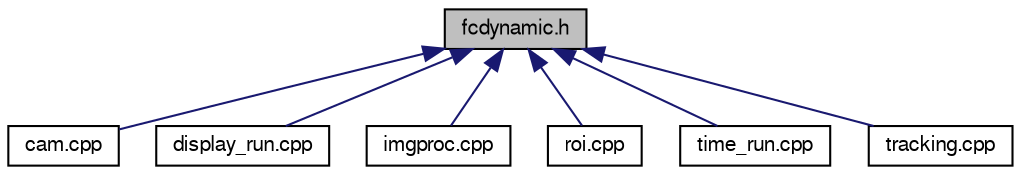 digraph G
{
  edge [fontname="FreeSans",fontsize="10",labelfontname="FreeSans",labelfontsize="10"];
  node [fontname="FreeSans",fontsize="10",shape=record];
  Node1 [label="fcdynamic.h",height=0.2,width=0.4,color="black", fillcolor="grey75", style="filled" fontcolor="black"];
  Node1 -> Node2 [dir=back,color="midnightblue",fontsize="10",style="solid",fontname="FreeSans"];
  Node2 [label="cam.cpp",height=0.2,width=0.4,color="black", fillcolor="white", style="filled",URL="$cam_8cpp.html",tooltip="contains functions for initiatlizing, acquiring, and deinitializing the frame grabber..."];
  Node1 -> Node3 [dir=back,color="midnightblue",fontsize="10",style="solid",fontname="FreeSans"];
  Node3 [label="display_run.cpp",height=0.2,width=0.4,color="black", fillcolor="white", style="filled",URL="$display__run_8cpp.html",tooltip="visually shows the tracking algorithm and allows the use to manually set the initial..."];
  Node1 -> Node4 [dir=back,color="midnightblue",fontsize="10",style="solid",fontname="FreeSans"];
  Node4 [label="imgproc.cpp",height=0.2,width=0.4,color="black", fillcolor="white", style="filled",URL="$imgproc_8cpp.html",tooltip="a collection of a few image processing routines"];
  Node1 -> Node5 [dir=back,color="midnightblue",fontsize="10",style="solid",fontname="FreeSans"];
  Node5 [label="roi.cpp",height=0.2,width=0.4,color="black", fillcolor="white", style="filled",URL="$roi_8cpp.html",tooltip="contains routines for manipulating the region of interests (ROI)."];
  Node1 -> Node6 [dir=back,color="midnightblue",fontsize="10",style="solid",fontname="FreeSans"];
  Node6 [label="time_run.cpp",height=0.2,width=0.4,color="black", fillcolor="white", style="filled",URL="$time__run_8cpp.html",tooltip="a profiling program that records the length of time of certain functions of interest..."];
  Node1 -> Node7 [dir=back,color="midnightblue",fontsize="10",style="solid",fontname="FreeSans"];
  Node7 [label="tracking.cpp",height=0.2,width=0.4,color="black", fillcolor="white", style="filled",URL="$tracking_8cpp.html",tooltip="contains functions for tracking an object."];
}
